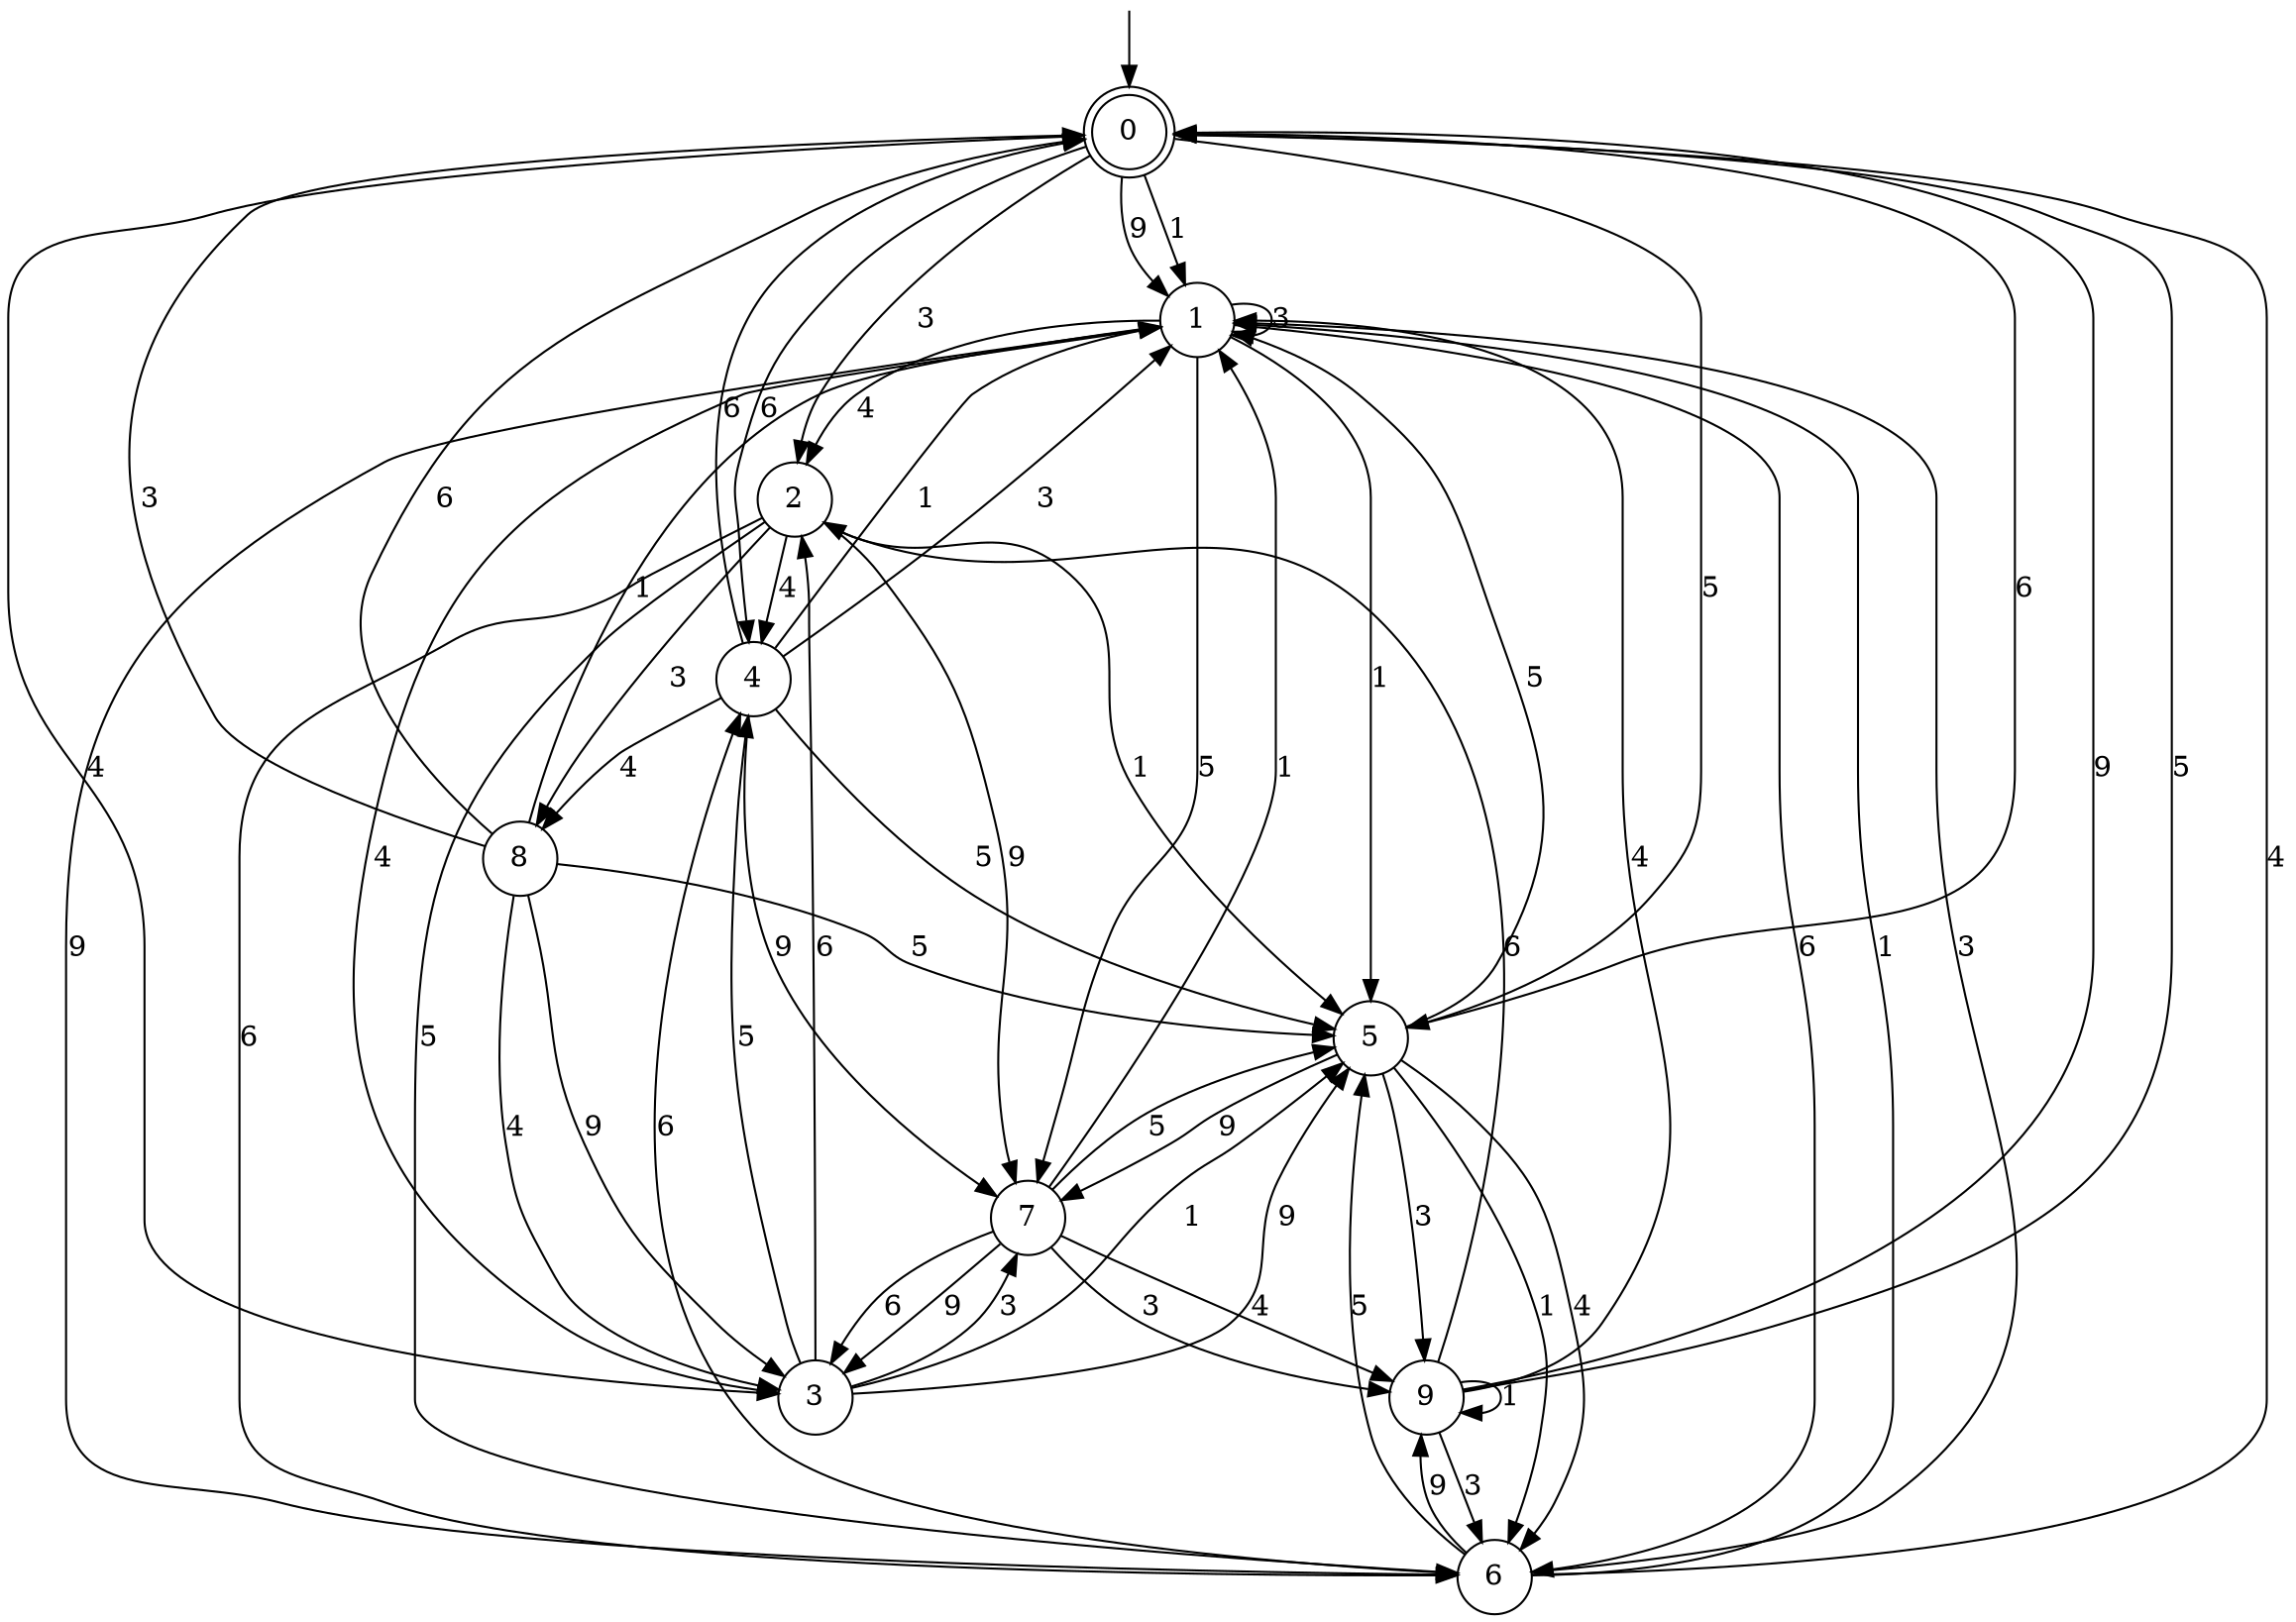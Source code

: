 digraph g {

	s0 [shape="doublecircle" label="0"];
	s1 [shape="circle" label="1"];
	s2 [shape="circle" label="2"];
	s3 [shape="circle" label="3"];
	s4 [shape="circle" label="4"];
	s5 [shape="circle" label="5"];
	s6 [shape="circle" label="6"];
	s7 [shape="circle" label="7"];
	s8 [shape="circle" label="8"];
	s9 [shape="circle" label="9"];
	s0 -> s1 [label="1"];
	s0 -> s2 [label="3"];
	s0 -> s3 [label="4"];
	s0 -> s1 [label="9"];
	s0 -> s4 [label="6"];
	s0 -> s5 [label="5"];
	s1 -> s5 [label="1"];
	s1 -> s1 [label="3"];
	s1 -> s2 [label="4"];
	s1 -> s6 [label="9"];
	s1 -> s6 [label="6"];
	s1 -> s7 [label="5"];
	s2 -> s5 [label="1"];
	s2 -> s8 [label="3"];
	s2 -> s4 [label="4"];
	s2 -> s7 [label="9"];
	s2 -> s6 [label="6"];
	s2 -> s6 [label="5"];
	s3 -> s5 [label="1"];
	s3 -> s7 [label="3"];
	s3 -> s1 [label="4"];
	s3 -> s5 [label="9"];
	s3 -> s2 [label="6"];
	s3 -> s4 [label="5"];
	s4 -> s1 [label="1"];
	s4 -> s1 [label="3"];
	s4 -> s8 [label="4"];
	s4 -> s7 [label="9"];
	s4 -> s0 [label="6"];
	s4 -> s5 [label="5"];
	s5 -> s6 [label="1"];
	s5 -> s9 [label="3"];
	s5 -> s6 [label="4"];
	s5 -> s7 [label="9"];
	s5 -> s0 [label="6"];
	s5 -> s1 [label="5"];
	s6 -> s1 [label="1"];
	s6 -> s1 [label="3"];
	s6 -> s0 [label="4"];
	s6 -> s9 [label="9"];
	s6 -> s4 [label="6"];
	s6 -> s5 [label="5"];
	s7 -> s1 [label="1"];
	s7 -> s9 [label="3"];
	s7 -> s9 [label="4"];
	s7 -> s3 [label="9"];
	s7 -> s3 [label="6"];
	s7 -> s5 [label="5"];
	s8 -> s1 [label="1"];
	s8 -> s0 [label="3"];
	s8 -> s3 [label="4"];
	s8 -> s3 [label="9"];
	s8 -> s0 [label="6"];
	s8 -> s5 [label="5"];
	s9 -> s9 [label="1"];
	s9 -> s6 [label="3"];
	s9 -> s1 [label="4"];
	s9 -> s0 [label="9"];
	s9 -> s2 [label="6"];
	s9 -> s0 [label="5"];

__start0 [label="" shape="none" width="0" height="0"];
__start0 -> s0;

}
